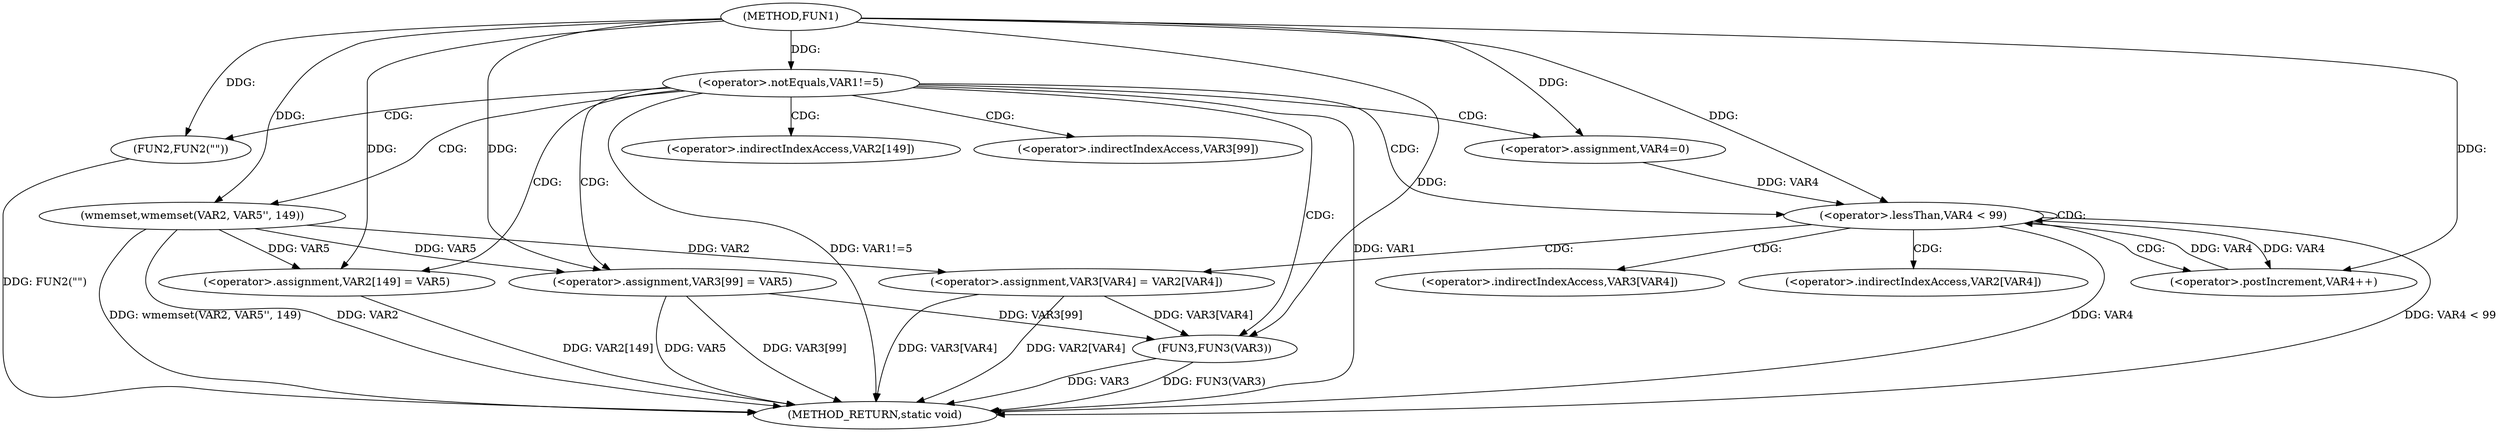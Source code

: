 digraph FUN1 {  
"1000100" [label = "(METHOD,FUN1)" ]
"1000148" [label = "(METHOD_RETURN,static void)" ]
"1000103" [label = "(<operator>.notEquals,VAR1!=5)" ]
"1000107" [label = "(FUN2,FUN2(\"\"))" ]
"1000115" [label = "(wmemset,wmemset(VAR2, VAR5'', 149))" ]
"1000119" [label = "(<operator>.assignment,VAR2[149] = VAR5)" ]
"1000125" [label = "(<operator>.assignment,VAR4=0)" ]
"1000128" [label = "(<operator>.lessThan,VAR4 < 99)" ]
"1000131" [label = "(<operator>.postIncrement,VAR4++)" ]
"1000134" [label = "(<operator>.assignment,VAR3[VAR4] = VAR2[VAR4])" ]
"1000141" [label = "(<operator>.assignment,VAR3[99] = VAR5)" ]
"1000146" [label = "(FUN3,FUN3(VAR3))" ]
"1000120" [label = "(<operator>.indirectIndexAccess,VAR2[149])" ]
"1000135" [label = "(<operator>.indirectIndexAccess,VAR3[VAR4])" ]
"1000138" [label = "(<operator>.indirectIndexAccess,VAR2[VAR4])" ]
"1000142" [label = "(<operator>.indirectIndexAccess,VAR3[99])" ]
  "1000141" -> "1000148"  [ label = "DDG: VAR3[99]"] 
  "1000107" -> "1000148"  [ label = "DDG: FUN2(\"\")"] 
  "1000103" -> "1000148"  [ label = "DDG: VAR1"] 
  "1000115" -> "1000148"  [ label = "DDG: wmemset(VAR2, VAR5'', 149)"] 
  "1000141" -> "1000148"  [ label = "DDG: VAR5"] 
  "1000146" -> "1000148"  [ label = "DDG: FUN3(VAR3)"] 
  "1000128" -> "1000148"  [ label = "DDG: VAR4"] 
  "1000103" -> "1000148"  [ label = "DDG: VAR1!=5"] 
  "1000134" -> "1000148"  [ label = "DDG: VAR3[VAR4]"] 
  "1000119" -> "1000148"  [ label = "DDG: VAR2[149]"] 
  "1000128" -> "1000148"  [ label = "DDG: VAR4 < 99"] 
  "1000134" -> "1000148"  [ label = "DDG: VAR2[VAR4]"] 
  "1000146" -> "1000148"  [ label = "DDG: VAR3"] 
  "1000115" -> "1000148"  [ label = "DDG: VAR2"] 
  "1000100" -> "1000103"  [ label = "DDG: "] 
  "1000100" -> "1000107"  [ label = "DDG: "] 
  "1000100" -> "1000115"  [ label = "DDG: "] 
  "1000115" -> "1000119"  [ label = "DDG: VAR5"] 
  "1000100" -> "1000119"  [ label = "DDG: "] 
  "1000100" -> "1000125"  [ label = "DDG: "] 
  "1000125" -> "1000128"  [ label = "DDG: VAR4"] 
  "1000131" -> "1000128"  [ label = "DDG: VAR4"] 
  "1000100" -> "1000128"  [ label = "DDG: "] 
  "1000128" -> "1000131"  [ label = "DDG: VAR4"] 
  "1000100" -> "1000131"  [ label = "DDG: "] 
  "1000115" -> "1000134"  [ label = "DDG: VAR2"] 
  "1000100" -> "1000141"  [ label = "DDG: "] 
  "1000115" -> "1000141"  [ label = "DDG: VAR5"] 
  "1000141" -> "1000146"  [ label = "DDG: VAR3[99]"] 
  "1000134" -> "1000146"  [ label = "DDG: VAR3[VAR4]"] 
  "1000100" -> "1000146"  [ label = "DDG: "] 
  "1000103" -> "1000125"  [ label = "CDG: "] 
  "1000103" -> "1000120"  [ label = "CDG: "] 
  "1000103" -> "1000142"  [ label = "CDG: "] 
  "1000103" -> "1000128"  [ label = "CDG: "] 
  "1000103" -> "1000141"  [ label = "CDG: "] 
  "1000103" -> "1000107"  [ label = "CDG: "] 
  "1000103" -> "1000119"  [ label = "CDG: "] 
  "1000103" -> "1000115"  [ label = "CDG: "] 
  "1000103" -> "1000146"  [ label = "CDG: "] 
  "1000128" -> "1000131"  [ label = "CDG: "] 
  "1000128" -> "1000128"  [ label = "CDG: "] 
  "1000128" -> "1000135"  [ label = "CDG: "] 
  "1000128" -> "1000138"  [ label = "CDG: "] 
  "1000128" -> "1000134"  [ label = "CDG: "] 
}
